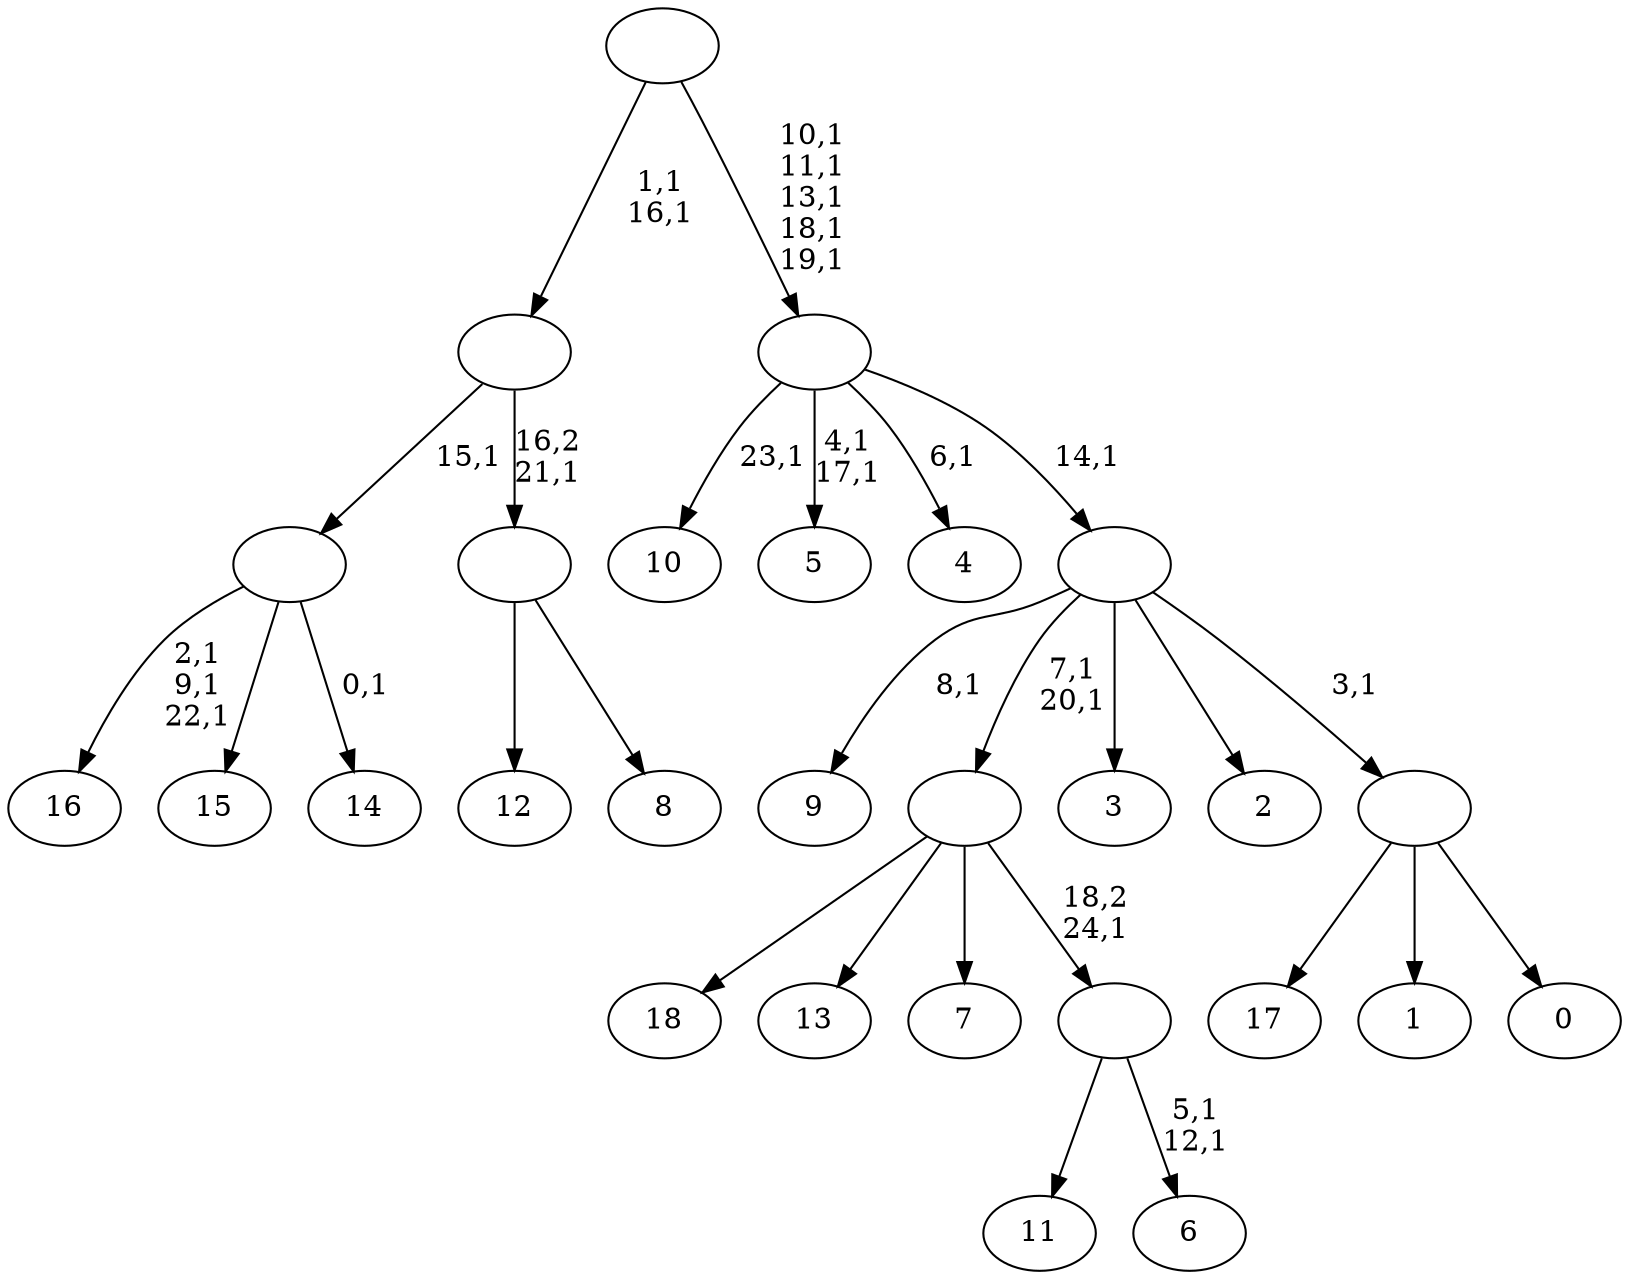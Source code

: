 digraph T {
	44 [label="18"]
	43 [label="17"]
	42 [label="16"]
	38 [label="15"]
	37 [label="14"]
	35 [label=""]
	34 [label="13"]
	33 [label="12"]
	32 [label="11"]
	31 [label="10"]
	29 [label="9"]
	27 [label="8"]
	26 [label=""]
	25 [label=""]
	23 [label="7"]
	22 [label="6"]
	19 [label=""]
	18 [label=""]
	16 [label="5"]
	13 [label="4"]
	11 [label="3"]
	10 [label="2"]
	9 [label="1"]
	8 [label="0"]
	7 [label=""]
	6 [label=""]
	5 [label=""]
	0 [label=""]
	35 -> 37 [label="0,1"]
	35 -> 42 [label="2,1\n9,1\n22,1"]
	35 -> 38 [label=""]
	26 -> 33 [label=""]
	26 -> 27 [label=""]
	25 -> 35 [label="15,1"]
	25 -> 26 [label="16,2\n21,1"]
	19 -> 22 [label="5,1\n12,1"]
	19 -> 32 [label=""]
	18 -> 44 [label=""]
	18 -> 34 [label=""]
	18 -> 23 [label=""]
	18 -> 19 [label="18,2\n24,1"]
	7 -> 43 [label=""]
	7 -> 9 [label=""]
	7 -> 8 [label=""]
	6 -> 18 [label="7,1\n20,1"]
	6 -> 29 [label="8,1"]
	6 -> 11 [label=""]
	6 -> 10 [label=""]
	6 -> 7 [label="3,1"]
	5 -> 13 [label="6,1"]
	5 -> 16 [label="4,1\n17,1"]
	5 -> 31 [label="23,1"]
	5 -> 6 [label="14,1"]
	0 -> 5 [label="10,1\n11,1\n13,1\n18,1\n19,1"]
	0 -> 25 [label="1,1\n16,1"]
}
